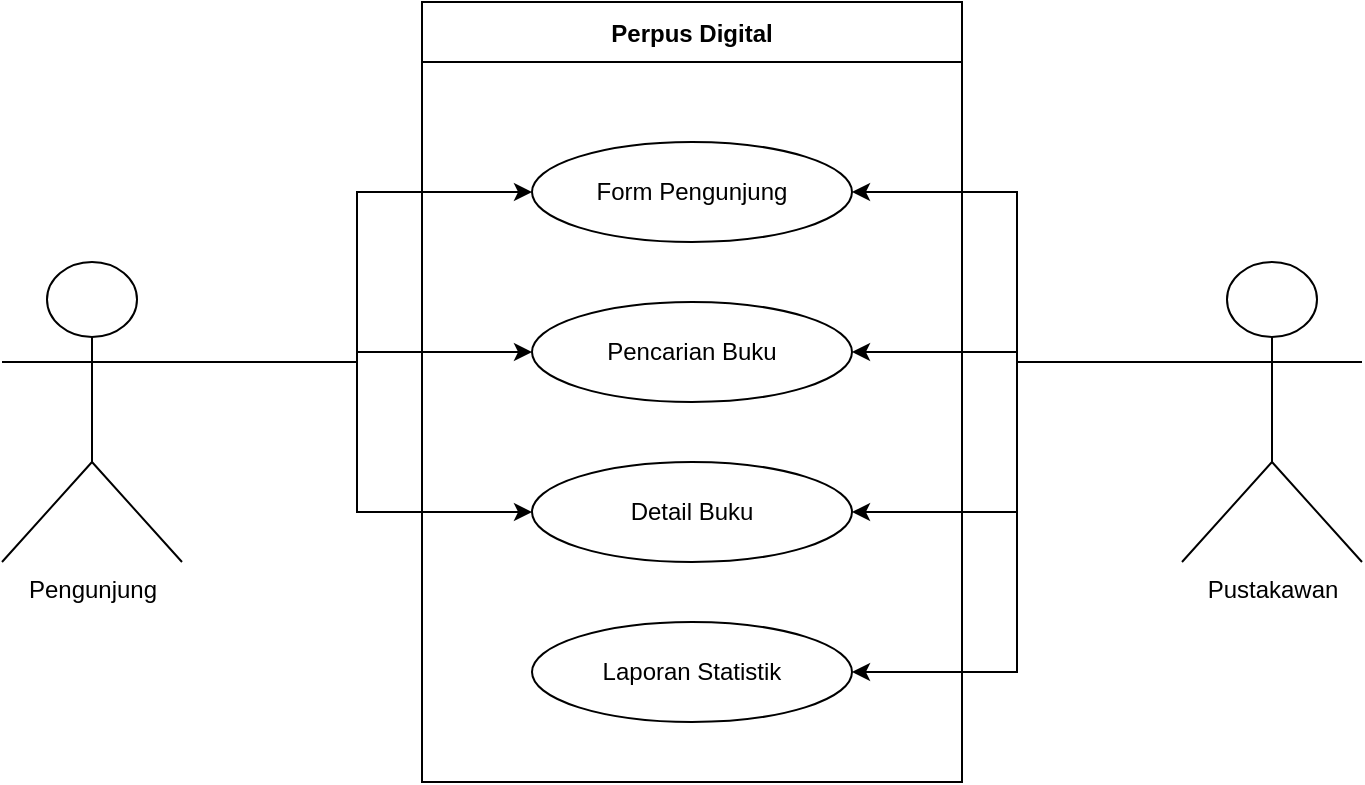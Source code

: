 <mxfile version="23.1.1" type="github">
  <diagram name="Page-1" id="cfbWIoydHcCieyKhCQGp">
    <mxGraphModel dx="1434" dy="780" grid="1" gridSize="10" guides="1" tooltips="1" connect="1" arrows="1" fold="1" page="1" pageScale="1" pageWidth="850" pageHeight="1100" math="0" shadow="0">
      <root>
        <mxCell id="0" />
        <mxCell id="1" parent="0" />
        <mxCell id="W70VGPViUVeZJ4X2rpyh-1" value="Perpus Digital" style="swimlane;startSize=30;" vertex="1" parent="1">
          <mxGeometry x="300" y="170" width="270" height="390" as="geometry" />
        </mxCell>
        <mxCell id="W70VGPViUVeZJ4X2rpyh-2" value="Form Pengunjung" style="ellipse;whiteSpace=wrap;html=1;" vertex="1" parent="W70VGPViUVeZJ4X2rpyh-1">
          <mxGeometry x="55" y="70" width="160" height="50" as="geometry" />
        </mxCell>
        <mxCell id="W70VGPViUVeZJ4X2rpyh-3" value="Pencarian Buku" style="ellipse;whiteSpace=wrap;html=1;" vertex="1" parent="W70VGPViUVeZJ4X2rpyh-1">
          <mxGeometry x="55" y="150" width="160" height="50" as="geometry" />
        </mxCell>
        <mxCell id="W70VGPViUVeZJ4X2rpyh-4" value="Detail Buku" style="ellipse;whiteSpace=wrap;html=1;" vertex="1" parent="W70VGPViUVeZJ4X2rpyh-1">
          <mxGeometry x="55" y="230" width="160" height="50" as="geometry" />
        </mxCell>
        <mxCell id="W70VGPViUVeZJ4X2rpyh-5" value="Laporan Statistik" style="ellipse;whiteSpace=wrap;html=1;" vertex="1" parent="W70VGPViUVeZJ4X2rpyh-1">
          <mxGeometry x="55" y="310" width="160" height="50" as="geometry" />
        </mxCell>
        <mxCell id="W70VGPViUVeZJ4X2rpyh-16" style="edgeStyle=orthogonalEdgeStyle;rounded=0;orthogonalLoop=1;jettySize=auto;html=1;entryX=1;entryY=0.5;entryDx=0;entryDy=0;exitX=0;exitY=0.333;exitDx=0;exitDy=0;exitPerimeter=0;" edge="1" parent="1" source="W70VGPViUVeZJ4X2rpyh-26" target="W70VGPViUVeZJ4X2rpyh-3">
          <mxGeometry relative="1" as="geometry">
            <mxPoint x="670" y="353" as="sourcePoint" />
          </mxGeometry>
        </mxCell>
        <mxCell id="W70VGPViUVeZJ4X2rpyh-23" style="edgeStyle=orthogonalEdgeStyle;rounded=0;orthogonalLoop=1;jettySize=auto;html=1;exitX=1;exitY=0.333;exitDx=0;exitDy=0;exitPerimeter=0;entryX=0;entryY=0.5;entryDx=0;entryDy=0;" edge="1" parent="1" source="W70VGPViUVeZJ4X2rpyh-20" target="W70VGPViUVeZJ4X2rpyh-2">
          <mxGeometry relative="1" as="geometry" />
        </mxCell>
        <mxCell id="W70VGPViUVeZJ4X2rpyh-24" style="edgeStyle=orthogonalEdgeStyle;rounded=0;orthogonalLoop=1;jettySize=auto;html=1;exitX=1;exitY=0.333;exitDx=0;exitDy=0;exitPerimeter=0;entryX=0;entryY=0.5;entryDx=0;entryDy=0;" edge="1" parent="1" source="W70VGPViUVeZJ4X2rpyh-20" target="W70VGPViUVeZJ4X2rpyh-3">
          <mxGeometry relative="1" as="geometry" />
        </mxCell>
        <mxCell id="W70VGPViUVeZJ4X2rpyh-25" style="edgeStyle=orthogonalEdgeStyle;rounded=0;orthogonalLoop=1;jettySize=auto;html=1;exitX=1;exitY=0.333;exitDx=0;exitDy=0;exitPerimeter=0;entryX=0;entryY=0.5;entryDx=0;entryDy=0;" edge="1" parent="1" source="W70VGPViUVeZJ4X2rpyh-20" target="W70VGPViUVeZJ4X2rpyh-4">
          <mxGeometry relative="1" as="geometry" />
        </mxCell>
        <mxCell id="W70VGPViUVeZJ4X2rpyh-20" value="Pengunjung" style="shape=umlActor;verticalLabelPosition=bottom;verticalAlign=top;html=1;outlineConnect=0;" vertex="1" parent="1">
          <mxGeometry x="90" y="300" width="90" height="150" as="geometry" />
        </mxCell>
        <mxCell id="W70VGPViUVeZJ4X2rpyh-27" style="edgeStyle=orthogonalEdgeStyle;rounded=0;orthogonalLoop=1;jettySize=auto;html=1;exitX=0;exitY=0.333;exitDx=0;exitDy=0;exitPerimeter=0;entryX=1;entryY=0.5;entryDx=0;entryDy=0;" edge="1" parent="1" source="W70VGPViUVeZJ4X2rpyh-26" target="W70VGPViUVeZJ4X2rpyh-5">
          <mxGeometry relative="1" as="geometry" />
        </mxCell>
        <mxCell id="W70VGPViUVeZJ4X2rpyh-28" style="edgeStyle=orthogonalEdgeStyle;rounded=0;orthogonalLoop=1;jettySize=auto;html=1;exitX=0;exitY=0.333;exitDx=0;exitDy=0;exitPerimeter=0;entryX=1;entryY=0.5;entryDx=0;entryDy=0;" edge="1" parent="1" source="W70VGPViUVeZJ4X2rpyh-26" target="W70VGPViUVeZJ4X2rpyh-4">
          <mxGeometry relative="1" as="geometry" />
        </mxCell>
        <mxCell id="W70VGPViUVeZJ4X2rpyh-29" style="edgeStyle=orthogonalEdgeStyle;rounded=0;orthogonalLoop=1;jettySize=auto;html=1;exitX=0;exitY=0.333;exitDx=0;exitDy=0;exitPerimeter=0;entryX=1;entryY=0.5;entryDx=0;entryDy=0;" edge="1" parent="1" source="W70VGPViUVeZJ4X2rpyh-26" target="W70VGPViUVeZJ4X2rpyh-2">
          <mxGeometry relative="1" as="geometry" />
        </mxCell>
        <mxCell id="W70VGPViUVeZJ4X2rpyh-26" value="Pustakawan" style="shape=umlActor;verticalLabelPosition=bottom;verticalAlign=top;html=1;outlineConnect=0;" vertex="1" parent="1">
          <mxGeometry x="680" y="300" width="90" height="150" as="geometry" />
        </mxCell>
      </root>
    </mxGraphModel>
  </diagram>
</mxfile>
